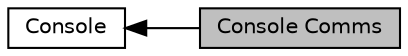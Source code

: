 digraph "Console Comms"
{
  edge [fontname="Helvetica",fontsize="10",labelfontname="Helvetica",labelfontsize="10"];
  node [fontname="Helvetica",fontsize="10",shape=box];
  rankdir=LR;
  Node1 [label="Console Comms",height=0.2,width=0.4,color="black", fillcolor="grey75", style="filled", fontcolor="black",tooltip="Comms setup for the console."];
  Node2 [label="Console",height=0.2,width=0.4,color="black", fillcolor="white", style="filled",URL="$d4/d9b/group__R__SW__PKG__93__CONSOLE.html",tooltip="Console implementation for the RZA1LU Camera-SDK Application."];
  Node2->Node1 [shape=plaintext, dir="back", style="solid"];
}
